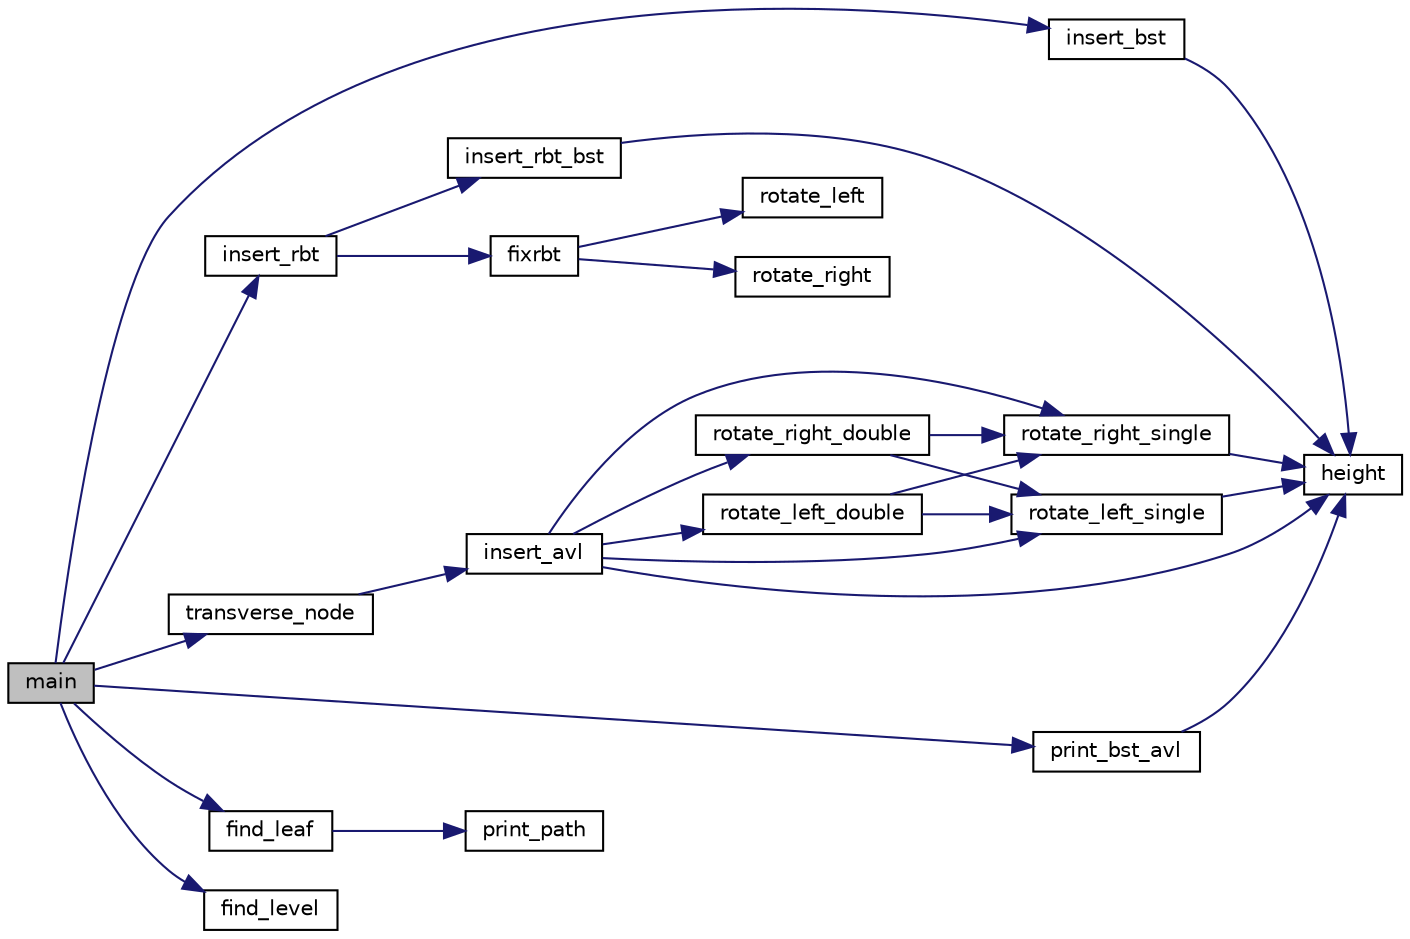 digraph "main"
{
  edge [fontname="Helvetica",fontsize="10",labelfontname="Helvetica",labelfontsize="10"];
  node [fontname="Helvetica",fontsize="10",shape=record];
  rankdir="LR";
  Node52 [label="main",height=0.2,width=0.4,color="black", fillcolor="grey75", style="filled", fontcolor="black"];
  Node52 -> Node53 [color="midnightblue",fontsize="10",style="solid",fontname="Helvetica"];
  Node53 [label="insert_bst",height=0.2,width=0.4,color="black", fillcolor="white", style="filled",URL="$problem1_8c_09_09.html#a8fe54da7422094d366e585a13e15b526",tooltip="To create BST from input data with help of recursion. "];
  Node53 -> Node54 [color="midnightblue",fontsize="10",style="solid",fontname="Helvetica"];
  Node54 [label="height",height=0.2,width=0.4,color="black", fillcolor="white", style="filled",URL="$problem1_8c_09_09.html#ae4a66d8b0c2b0d626aea45977e358c83",tooltip="To find the height of a node. "];
  Node52 -> Node55 [color="midnightblue",fontsize="10",style="solid",fontname="Helvetica"];
  Node55 [label="insert_rbt",height=0.2,width=0.4,color="black", fillcolor="white", style="filled",URL="$problem1_8c_09_09.html#a0363cc199ceb4007d5573b8a7f463e46",tooltip="To add data in RBT. "];
  Node55 -> Node56 [color="midnightblue",fontsize="10",style="solid",fontname="Helvetica"];
  Node56 [label="insert_rbt_bst",height=0.2,width=0.4,color="black", fillcolor="white", style="filled",URL="$problem1_8c_09_09.html#a9091675b4cb1dd81662cc596209b6967",tooltip="To insert node in Binary search tree of rbt before fixing it. "];
  Node56 -> Node54 [color="midnightblue",fontsize="10",style="solid",fontname="Helvetica"];
  Node55 -> Node57 [color="midnightblue",fontsize="10",style="solid",fontname="Helvetica"];
  Node57 [label="fixrbt",height=0.2,width=0.4,color="black", fillcolor="white", style="filled",URL="$problem1_8c_09_09.html#af4fc9659bda02ecdccba8ecb55a3e971",tooltip="To fix the BST of RBT according to the rules. "];
  Node57 -> Node58 [color="midnightblue",fontsize="10",style="solid",fontname="Helvetica"];
  Node58 [label="rotate_left",height=0.2,width=0.4,color="black", fillcolor="white", style="filled",URL="$problem1_8c_09_09.html#a1579ad62b8407bdd8785ba8fe0124d8c",tooltip="To rotate the nodes about the given node in anti-clockwise. "];
  Node57 -> Node59 [color="midnightblue",fontsize="10",style="solid",fontname="Helvetica"];
  Node59 [label="rotate_right",height=0.2,width=0.4,color="black", fillcolor="white", style="filled",URL="$problem1_8c_09_09.html#a51571a655c2981337fb8acf35cc36f2f",tooltip="To rotate the nodes about the given node in clockwise. "];
  Node52 -> Node60 [color="midnightblue",fontsize="10",style="solid",fontname="Helvetica"];
  Node60 [label="transverse_node",height=0.2,width=0.4,color="black", fillcolor="white", style="filled",URL="$problem1_8c_09_09.html#adf38af92ad12705aa7607a48d0c8c125",tooltip="Transverse the array in inorder to make AVL and print inorder. "];
  Node60 -> Node61 [color="midnightblue",fontsize="10",style="solid",fontname="Helvetica"];
  Node61 [label="insert_avl",height=0.2,width=0.4,color="black", fillcolor="white", style="filled",URL="$problem1_8c_09_09.html#a31c60878b6264d468aa59caea1a4dc75",tooltip="To create AVL Tree from the inorder transversal of BST. "];
  Node61 -> Node54 [color="midnightblue",fontsize="10",style="solid",fontname="Helvetica"];
  Node61 -> Node62 [color="midnightblue",fontsize="10",style="solid",fontname="Helvetica"];
  Node62 [label="rotate_right_single",height=0.2,width=0.4,color="black", fillcolor="white", style="filled",URL="$problem1_8c_09_09.html#ab8bf4dda48c1a0d702827a11502581d9",tooltip="Rotate the nodes right one time about the root node. "];
  Node62 -> Node54 [color="midnightblue",fontsize="10",style="solid",fontname="Helvetica"];
  Node61 -> Node63 [color="midnightblue",fontsize="10",style="solid",fontname="Helvetica"];
  Node63 [label="rotate_right_double",height=0.2,width=0.4,color="black", fillcolor="white", style="filled",URL="$problem1_8c_09_09.html#a16d8a4ca047169c16048610f77760570",tooltip="Rotate the nodes two times about the root node but first about provided then about its parent..."];
  Node63 -> Node64 [color="midnightblue",fontsize="10",style="solid",fontname="Helvetica"];
  Node64 [label="rotate_left_single",height=0.2,width=0.4,color="black", fillcolor="white", style="filled",URL="$problem1_8c_09_09.html#a37b3816a6b816dc2dfde0edf3b41d984",tooltip="Rotate the nodes left one time about the root node. "];
  Node64 -> Node54 [color="midnightblue",fontsize="10",style="solid",fontname="Helvetica"];
  Node63 -> Node62 [color="midnightblue",fontsize="10",style="solid",fontname="Helvetica"];
  Node61 -> Node64 [color="midnightblue",fontsize="10",style="solid",fontname="Helvetica"];
  Node61 -> Node65 [color="midnightblue",fontsize="10",style="solid",fontname="Helvetica"];
  Node65 [label="rotate_left_double",height=0.2,width=0.4,color="black", fillcolor="white", style="filled",URL="$problem1_8c_09_09.html#ab68e0bcebda82f752fd2c034927a5732",tooltip="Rotate the nodes two times about the root node but first about provided then about its parent..."];
  Node65 -> Node62 [color="midnightblue",fontsize="10",style="solid",fontname="Helvetica"];
  Node65 -> Node64 [color="midnightblue",fontsize="10",style="solid",fontname="Helvetica"];
  Node52 -> Node66 [color="midnightblue",fontsize="10",style="solid",fontname="Helvetica"];
  Node66 [label="find_leaf",height=0.2,width=0.4,color="black", fillcolor="white", style="filled",URL="$problem1_8c_09_09.html#aedf3f8f3f1f864692c9568ef16373254",tooltip="To find the leaf node and when founded call print_path. "];
  Node66 -> Node67 [color="midnightblue",fontsize="10",style="solid",fontname="Helvetica"];
  Node67 [label="print_path",height=0.2,width=0.4,color="black", fillcolor="white", style="filled",URL="$problem1_8c_09_09.html#a37b30a6e2cfe03619a095d90082f95f9",tooltip="Print the path from the given node to the leaf node. "];
  Node52 -> Node68 [color="midnightblue",fontsize="10",style="solid",fontname="Helvetica"];
  Node68 [label="find_level",height=0.2,width=0.4,color="black", fillcolor="white", style="filled",URL="$problem1_8c_09_09.html#a150fd1b2f794d8134a8c87f758113efa",tooltip="To find the level of each node of all trees. "];
  Node52 -> Node69 [color="midnightblue",fontsize="10",style="solid",fontname="Helvetica"];
  Node69 [label="print_bst_avl",height=0.2,width=0.4,color="black", fillcolor="white", style="filled",URL="$problem1_8c_09_09.html#a06c7bf5811faa6054d5a783e4b7defec",tooltip="To print the node using intendation. "];
  Node69 -> Node54 [color="midnightblue",fontsize="10",style="solid",fontname="Helvetica"];
}
